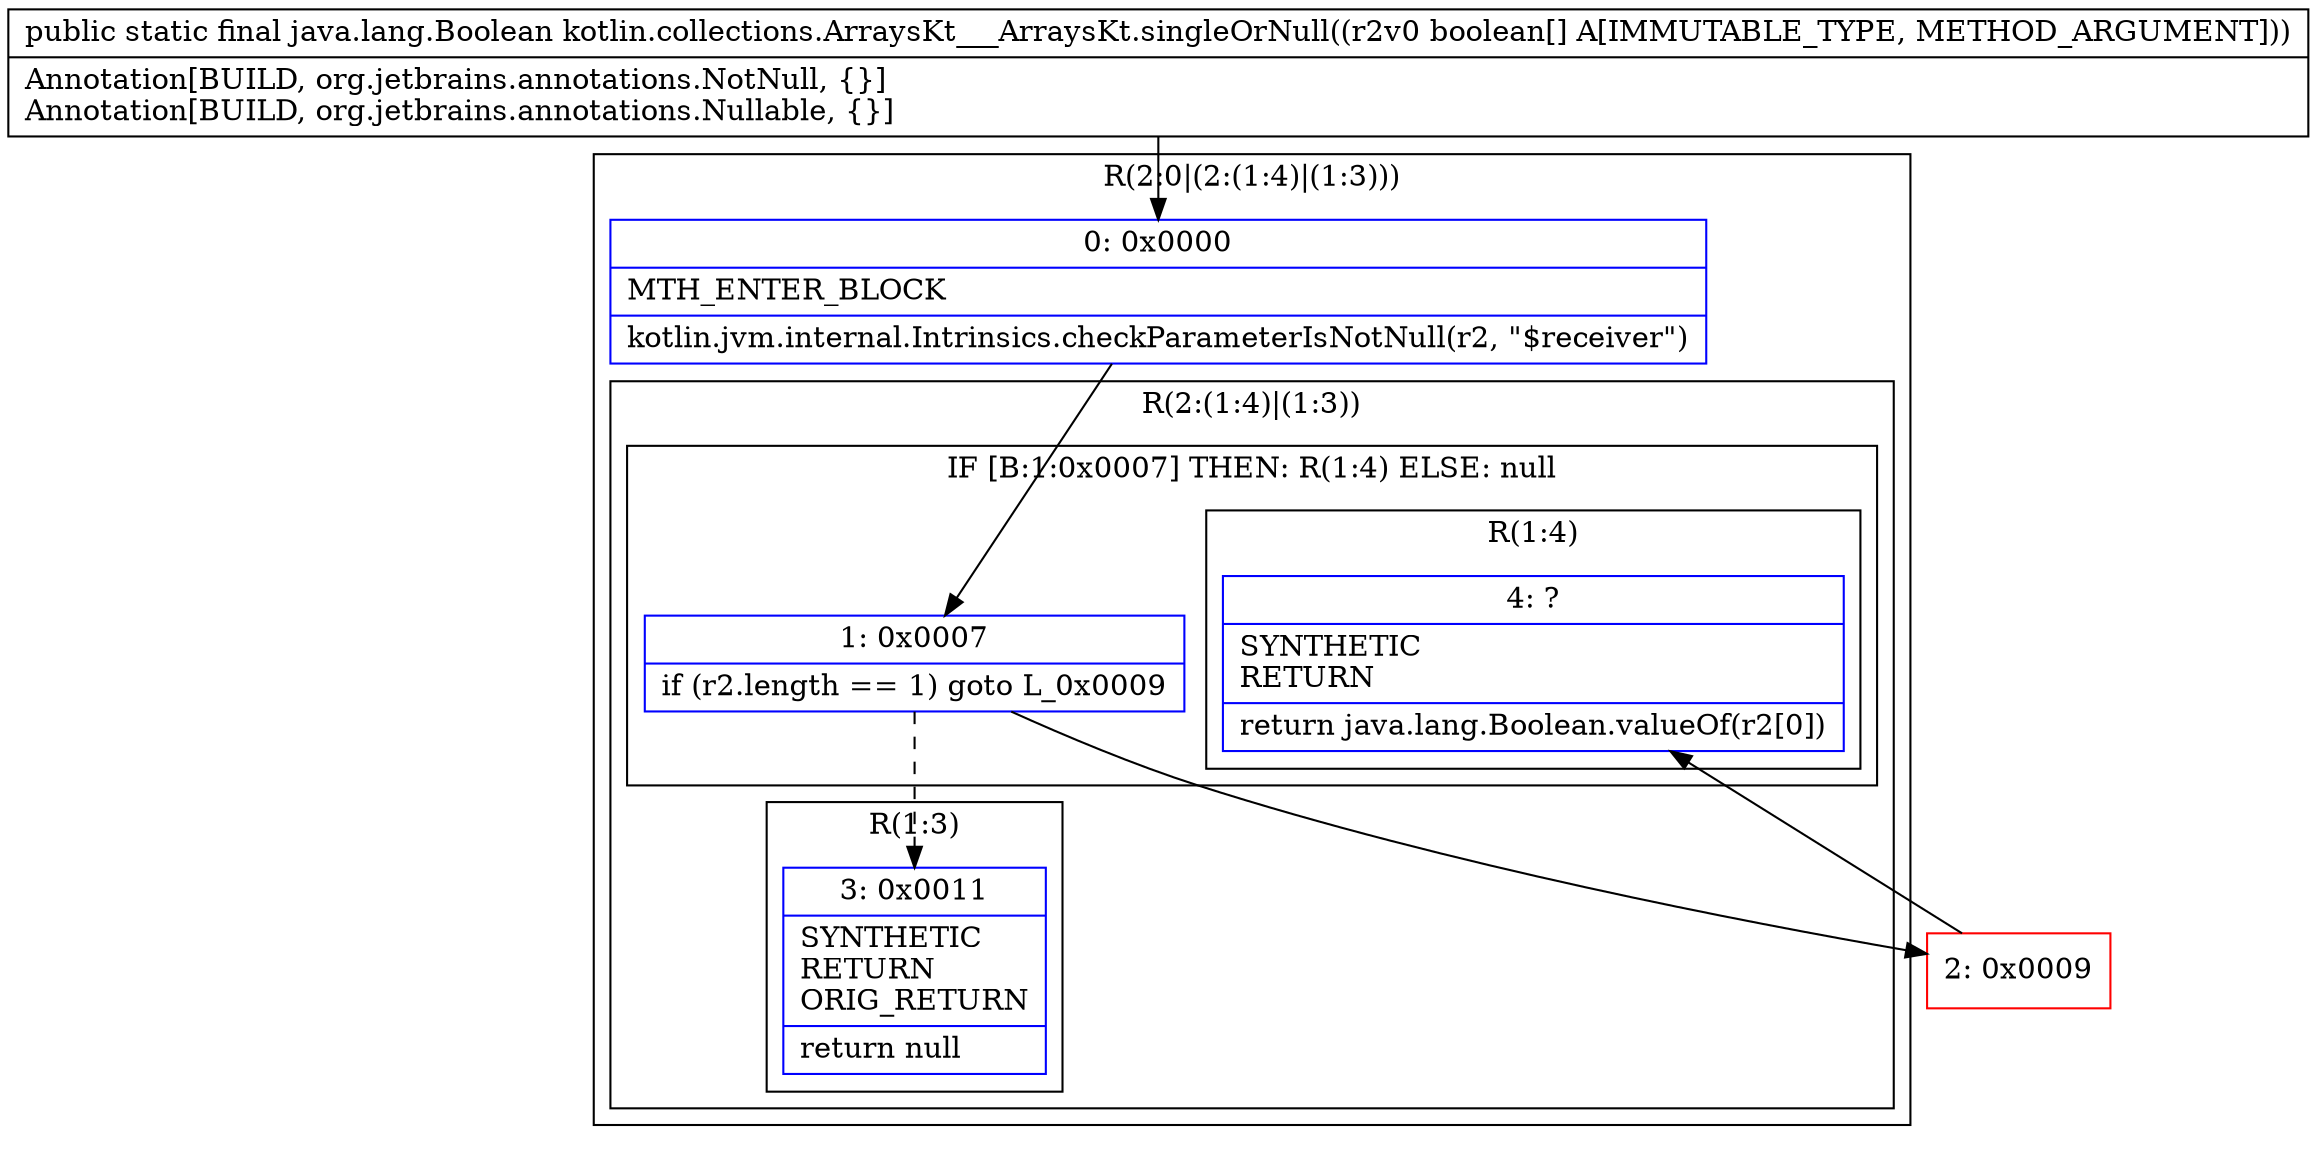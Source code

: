 digraph "CFG forkotlin.collections.ArraysKt___ArraysKt.singleOrNull([Z)Ljava\/lang\/Boolean;" {
subgraph cluster_Region_741188040 {
label = "R(2:0|(2:(1:4)|(1:3)))";
node [shape=record,color=blue];
Node_0 [shape=record,label="{0\:\ 0x0000|MTH_ENTER_BLOCK\l|kotlin.jvm.internal.Intrinsics.checkParameterIsNotNull(r2, \"$receiver\")\l}"];
subgraph cluster_Region_839119622 {
label = "R(2:(1:4)|(1:3))";
node [shape=record,color=blue];
subgraph cluster_IfRegion_1747066902 {
label = "IF [B:1:0x0007] THEN: R(1:4) ELSE: null";
node [shape=record,color=blue];
Node_1 [shape=record,label="{1\:\ 0x0007|if (r2.length == 1) goto L_0x0009\l}"];
subgraph cluster_Region_986976989 {
label = "R(1:4)";
node [shape=record,color=blue];
Node_4 [shape=record,label="{4\:\ ?|SYNTHETIC\lRETURN\l|return java.lang.Boolean.valueOf(r2[0])\l}"];
}
}
subgraph cluster_Region_2075580334 {
label = "R(1:3)";
node [shape=record,color=blue];
Node_3 [shape=record,label="{3\:\ 0x0011|SYNTHETIC\lRETURN\lORIG_RETURN\l|return null\l}"];
}
}
}
Node_2 [shape=record,color=red,label="{2\:\ 0x0009}"];
MethodNode[shape=record,label="{public static final java.lang.Boolean kotlin.collections.ArraysKt___ArraysKt.singleOrNull((r2v0 boolean[] A[IMMUTABLE_TYPE, METHOD_ARGUMENT]))  | Annotation[BUILD, org.jetbrains.annotations.NotNull, \{\}]\lAnnotation[BUILD, org.jetbrains.annotations.Nullable, \{\}]\l}"];
MethodNode -> Node_0;
Node_0 -> Node_1;
Node_1 -> Node_2;
Node_1 -> Node_3[style=dashed];
Node_2 -> Node_4;
}

